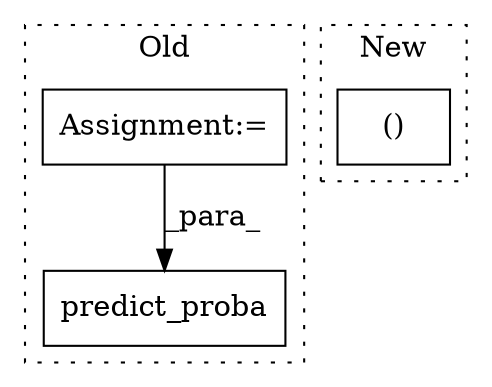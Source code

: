 digraph G {
subgraph cluster0 {
1 [label="predict_proba" a="32" s="2840,2892" l="14,1" shape="box"];
3 [label="Assignment:=" a="7" s="2556" l="1" shape="box"];
label = "Old";
style="dotted";
}
subgraph cluster1 {
2 [label="()" a="106" s="3048" l="85" shape="box"];
label = "New";
style="dotted";
}
3 -> 1 [label="_para_"];
}